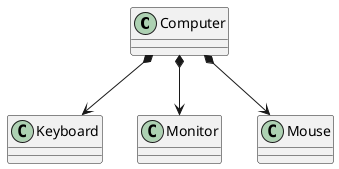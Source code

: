 @startuml
'without visitor
class Computer
class Keyboard
class Monitor
class Mouse
Computer *--> Keyboard
Computer *--> Monitor
Computer *--> Mouse
@enduml
		